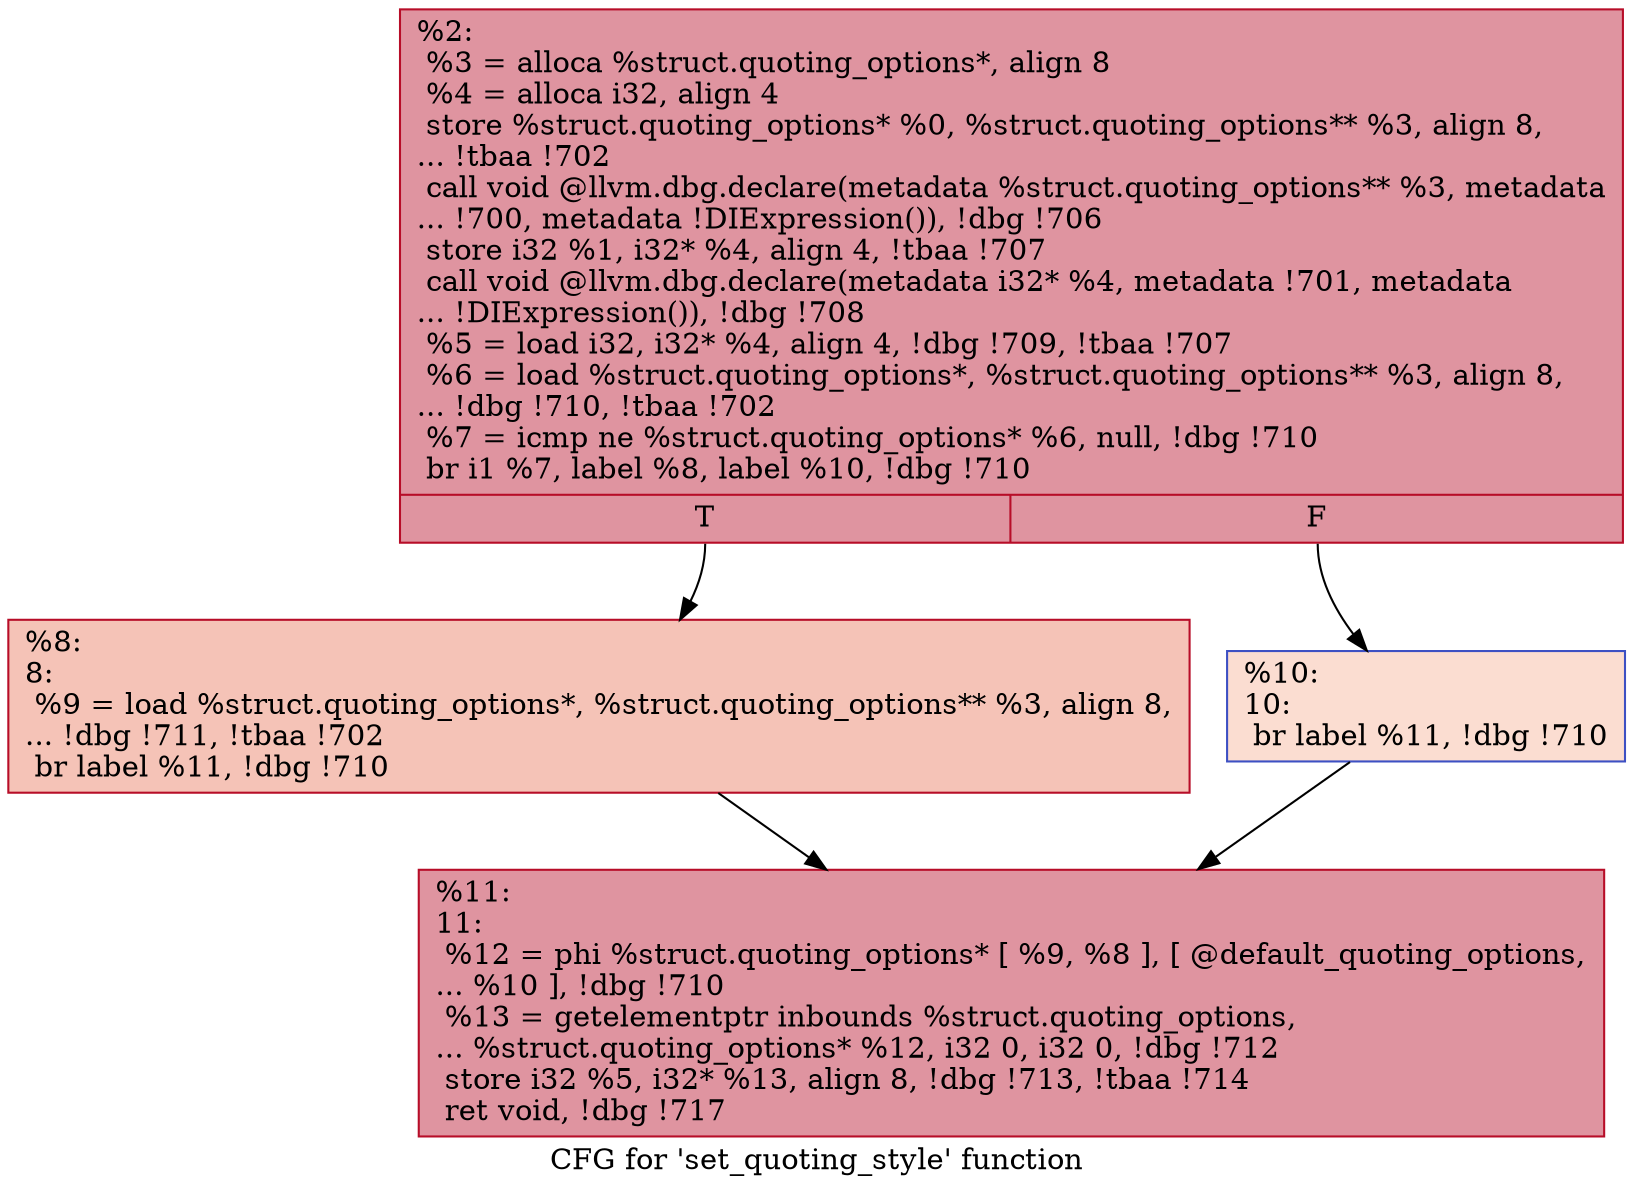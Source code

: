 digraph "CFG for 'set_quoting_style' function" {
	label="CFG for 'set_quoting_style' function";

	Node0x18e3b70 [shape=record,color="#b70d28ff", style=filled, fillcolor="#b70d2870",label="{%2:\l  %3 = alloca %struct.quoting_options*, align 8\l  %4 = alloca i32, align 4\l  store %struct.quoting_options* %0, %struct.quoting_options** %3, align 8,\l... !tbaa !702\l  call void @llvm.dbg.declare(metadata %struct.quoting_options** %3, metadata\l... !700, metadata !DIExpression()), !dbg !706\l  store i32 %1, i32* %4, align 4, !tbaa !707\l  call void @llvm.dbg.declare(metadata i32* %4, metadata !701, metadata\l... !DIExpression()), !dbg !708\l  %5 = load i32, i32* %4, align 4, !dbg !709, !tbaa !707\l  %6 = load %struct.quoting_options*, %struct.quoting_options** %3, align 8,\l... !dbg !710, !tbaa !702\l  %7 = icmp ne %struct.quoting_options* %6, null, !dbg !710\l  br i1 %7, label %8, label %10, !dbg !710\l|{<s0>T|<s1>F}}"];
	Node0x18e3b70:s0 -> Node0x18e3bc0;
	Node0x18e3b70:s1 -> Node0x18e3c10;
	Node0x18e3bc0 [shape=record,color="#b70d28ff", style=filled, fillcolor="#e8765c70",label="{%8:\l8:                                                \l  %9 = load %struct.quoting_options*, %struct.quoting_options** %3, align 8,\l... !dbg !711, !tbaa !702\l  br label %11, !dbg !710\l}"];
	Node0x18e3bc0 -> Node0x18e3c60;
	Node0x18e3c10 [shape=record,color="#3d50c3ff", style=filled, fillcolor="#f7b39670",label="{%10:\l10:                                               \l  br label %11, !dbg !710\l}"];
	Node0x18e3c10 -> Node0x18e3c60;
	Node0x18e3c60 [shape=record,color="#b70d28ff", style=filled, fillcolor="#b70d2870",label="{%11:\l11:                                               \l  %12 = phi %struct.quoting_options* [ %9, %8 ], [ @default_quoting_options,\l... %10 ], !dbg !710\l  %13 = getelementptr inbounds %struct.quoting_options,\l... %struct.quoting_options* %12, i32 0, i32 0, !dbg !712\l  store i32 %5, i32* %13, align 8, !dbg !713, !tbaa !714\l  ret void, !dbg !717\l}"];
}
